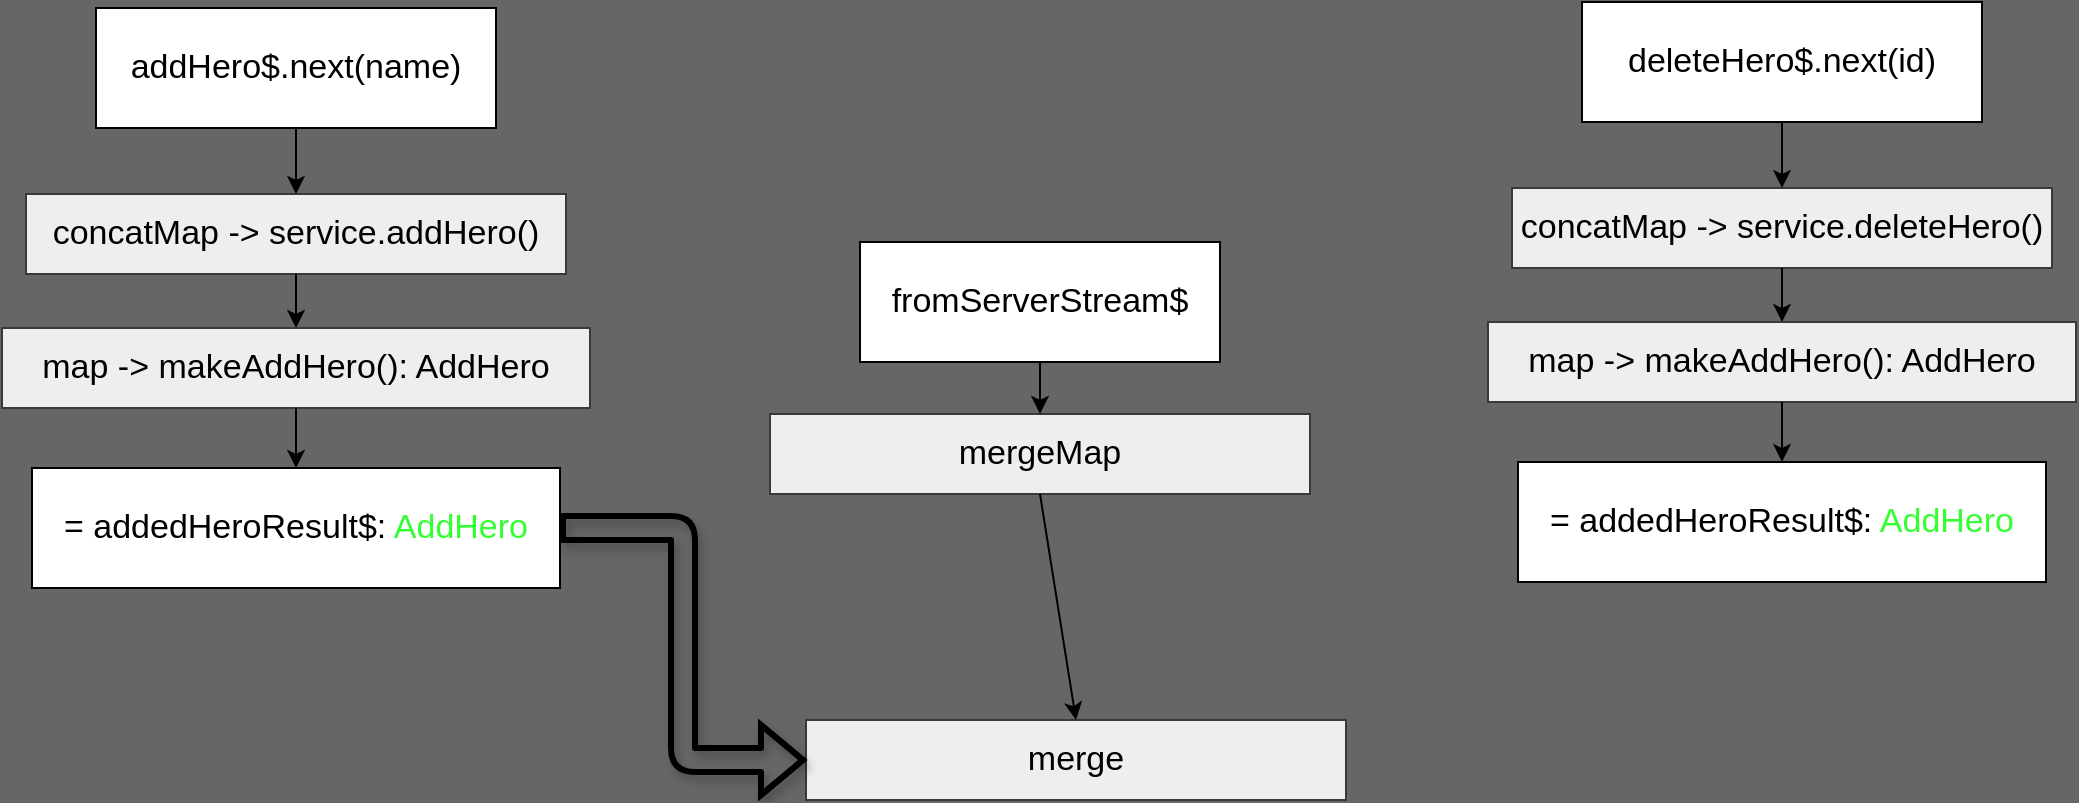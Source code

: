 <mxfile>
    <diagram id="_HI-ZCXc5aMtmLZJUmlw" name="Page-1">
        <mxGraphModel dx="1540" dy="1067" grid="0" gridSize="10" guides="1" tooltips="1" connect="1" arrows="1" fold="1" page="0" pageScale="1" pageWidth="827" pageHeight="1169" background="#666666" math="0" shadow="0">
            <root>
                <mxCell id="0"/>
                <mxCell id="1" parent="0"/>
                <mxCell id="2" value="fromServerStream$" style="whiteSpace=wrap;html=1;fontSize=17;" vertex="1" parent="1">
                    <mxGeometry x="261" y="-59" width="180" height="60" as="geometry"/>
                </mxCell>
                <mxCell id="JtPhZTcKICCbWqP8Aqum-13" value="" style="group" vertex="1" connectable="0" parent="1">
                    <mxGeometry x="575" y="-179" width="294" height="290" as="geometry"/>
                </mxCell>
                <mxCell id="4" value="deleteHero$.next(id)" style="whiteSpace=wrap;html=1;fontSize=17;" vertex="1" parent="JtPhZTcKICCbWqP8Aqum-13">
                    <mxGeometry x="47" width="200" height="60" as="geometry"/>
                </mxCell>
                <mxCell id="JtPhZTcKICCbWqP8Aqum-6" value="concatMap -&amp;gt; service.deleteHero()" style="whiteSpace=wrap;html=1;fontSize=17;fillColor=#eeeeee;strokeColor=#36393d;fontColor=#000000;" vertex="1" parent="JtPhZTcKICCbWqP8Aqum-13">
                    <mxGeometry x="12" y="93" width="270" height="40" as="geometry"/>
                </mxCell>
                <mxCell id="JtPhZTcKICCbWqP8Aqum-5" style="edgeStyle=none;html=1;exitX=0.5;exitY=1;exitDx=0;exitDy=0;fontSize=17;entryX=0.5;entryY=0;entryDx=0;entryDy=0;" edge="1" parent="JtPhZTcKICCbWqP8Aqum-13" source="4" target="JtPhZTcKICCbWqP8Aqum-6">
                    <mxGeometry relative="1" as="geometry">
                        <mxPoint x="147" y="88" as="targetPoint"/>
                    </mxGeometry>
                </mxCell>
                <mxCell id="JtPhZTcKICCbWqP8Aqum-8" style="edgeStyle=none;html=1;exitX=0.5;exitY=1;exitDx=0;exitDy=0;fontSize=17;entryX=0.5;entryY=0;entryDx=0;entryDy=0;" edge="1" parent="JtPhZTcKICCbWqP8Aqum-13" target="JtPhZTcKICCbWqP8Aqum-9" source="JtPhZTcKICCbWqP8Aqum-6">
                    <mxGeometry relative="1" as="geometry">
                        <mxPoint x="147" y="142" as="sourcePoint"/>
                        <mxPoint x="147" y="170" as="targetPoint"/>
                    </mxGeometry>
                </mxCell>
                <mxCell id="JtPhZTcKICCbWqP8Aqum-9" value="map -&amp;gt; makeAddHero(): AddHero" style="whiteSpace=wrap;html=1;fontSize=17;fillColor=#eeeeee;strokeColor=#36393d;fontColor=#000000;" vertex="1" parent="JtPhZTcKICCbWqP8Aqum-13">
                    <mxGeometry y="160" width="294" height="40" as="geometry"/>
                </mxCell>
                <mxCell id="JtPhZTcKICCbWqP8Aqum-11" value="= addedHeroResult$: &lt;font color=&quot;#33ff33&quot;&gt;AddHero&lt;/font&gt;" style="whiteSpace=wrap;html=1;fontSize=17;" vertex="1" parent="JtPhZTcKICCbWqP8Aqum-13">
                    <mxGeometry x="15" y="230" width="264" height="60" as="geometry"/>
                </mxCell>
                <mxCell id="JtPhZTcKICCbWqP8Aqum-12" style="edgeStyle=none;html=1;fontSize=17;entryX=0.5;entryY=0;entryDx=0;entryDy=0;exitX=0.5;exitY=1;exitDx=0;exitDy=0;" edge="1" parent="JtPhZTcKICCbWqP8Aqum-13" source="JtPhZTcKICCbWqP8Aqum-9" target="JtPhZTcKICCbWqP8Aqum-11">
                    <mxGeometry relative="1" as="geometry">
                        <mxPoint x="147" y="211" as="sourcePoint"/>
                        <mxPoint x="146.5" y="233" as="targetPoint"/>
                    </mxGeometry>
                </mxCell>
                <mxCell id="JtPhZTcKICCbWqP8Aqum-22" value="mergeMap" style="whiteSpace=wrap;html=1;fontSize=17;fillColor=#eeeeee;strokeColor=#36393d;fontColor=#000000;" vertex="1" parent="1">
                    <mxGeometry x="216" y="27" width="270" height="40" as="geometry"/>
                </mxCell>
                <mxCell id="JtPhZTcKICCbWqP8Aqum-26" value="merge" style="whiteSpace=wrap;html=1;fontSize=17;fillColor=#eeeeee;strokeColor=#36393d;fontColor=#000000;" vertex="1" parent="1">
                    <mxGeometry x="234" y="180" width="270" height="40" as="geometry"/>
                </mxCell>
                <mxCell id="JtPhZTcKICCbWqP8Aqum-27" style="edgeStyle=none;html=1;fontSize=17;exitX=0.5;exitY=1;exitDx=0;exitDy=0;entryX=0.5;entryY=0;entryDx=0;entryDy=0;" edge="1" parent="1" source="JtPhZTcKICCbWqP8Aqum-22" target="JtPhZTcKICCbWqP8Aqum-26">
                    <mxGeometry relative="1" as="geometry">
                        <mxPoint x="299" y="90" as="sourcePoint"/>
                        <mxPoint x="351" y="95" as="targetPoint"/>
                    </mxGeometry>
                </mxCell>
                <mxCell id="JtPhZTcKICCbWqP8Aqum-28" style="edgeStyle=none;html=1;fontSize=17;entryX=0.5;entryY=0;entryDx=0;entryDy=0;exitX=0.5;exitY=1;exitDx=0;exitDy=0;" edge="1" parent="1" source="2" target="JtPhZTcKICCbWqP8Aqum-22">
                    <mxGeometry relative="1" as="geometry">
                        <mxPoint x="350" y="-166" as="sourcePoint"/>
                        <mxPoint x="402" y="-101" as="targetPoint"/>
                    </mxGeometry>
                </mxCell>
                <mxCell id="JtPhZTcKICCbWqP8Aqum-15" value="addHero$.next(name)" style="whiteSpace=wrap;html=1;fontSize=17;" vertex="1" parent="1">
                    <mxGeometry x="-121" y="-176" width="200" height="60" as="geometry"/>
                </mxCell>
                <mxCell id="JtPhZTcKICCbWqP8Aqum-16" value="concatMap -&amp;gt; service.addHero()" style="whiteSpace=wrap;html=1;fontSize=17;fillColor=#eeeeee;strokeColor=#36393d;fontColor=#000000;" vertex="1" parent="1">
                    <mxGeometry x="-156" y="-83" width="270" height="40" as="geometry"/>
                </mxCell>
                <mxCell id="JtPhZTcKICCbWqP8Aqum-17" style="edgeStyle=none;html=1;exitX=0.5;exitY=1;exitDx=0;exitDy=0;fontSize=17;entryX=0.5;entryY=0;entryDx=0;entryDy=0;" edge="1" parent="1" source="JtPhZTcKICCbWqP8Aqum-15" target="JtPhZTcKICCbWqP8Aqum-16">
                    <mxGeometry relative="1" as="geometry">
                        <mxPoint x="-21" y="-88" as="targetPoint"/>
                    </mxGeometry>
                </mxCell>
                <mxCell id="JtPhZTcKICCbWqP8Aqum-18" style="edgeStyle=none;html=1;exitX=0.5;exitY=1;exitDx=0;exitDy=0;fontSize=17;entryX=0.5;entryY=0;entryDx=0;entryDy=0;" edge="1" parent="1" source="JtPhZTcKICCbWqP8Aqum-16" target="JtPhZTcKICCbWqP8Aqum-19">
                    <mxGeometry relative="1" as="geometry">
                        <mxPoint x="-21" y="-34" as="sourcePoint"/>
                        <mxPoint x="-21" y="-6" as="targetPoint"/>
                    </mxGeometry>
                </mxCell>
                <mxCell id="JtPhZTcKICCbWqP8Aqum-19" value="map -&amp;gt; makeAddHero(): AddHero" style="whiteSpace=wrap;html=1;fontSize=17;fillColor=#eeeeee;strokeColor=#36393d;fontColor=#000000;" vertex="1" parent="1">
                    <mxGeometry x="-168" y="-16" width="294" height="40" as="geometry"/>
                </mxCell>
                <mxCell id="JtPhZTcKICCbWqP8Aqum-30" value="" style="edgeStyle=orthogonalEdgeStyle;shape=flexArrow;rounded=1;sketch=0;html=1;shadow=1;fontSize=17;fontColor=#33FF33;strokeWidth=3;entryX=0;entryY=0.5;entryDx=0;entryDy=0;" edge="1" parent="1" source="JtPhZTcKICCbWqP8Aqum-20" target="JtPhZTcKICCbWqP8Aqum-26">
                    <mxGeometry relative="1" as="geometry"/>
                </mxCell>
                <mxCell id="JtPhZTcKICCbWqP8Aqum-20" value="= addedHeroResult$: &lt;font color=&quot;#33ff33&quot;&gt;AddHero&lt;/font&gt;" style="whiteSpace=wrap;html=1;fontSize=17;" vertex="1" parent="1">
                    <mxGeometry x="-153" y="54" width="264" height="60" as="geometry"/>
                </mxCell>
                <mxCell id="JtPhZTcKICCbWqP8Aqum-21" style="edgeStyle=none;html=1;fontSize=17;entryX=0.5;entryY=0;entryDx=0;entryDy=0;exitX=0.5;exitY=1;exitDx=0;exitDy=0;" edge="1" parent="1" source="JtPhZTcKICCbWqP8Aqum-19" target="JtPhZTcKICCbWqP8Aqum-20">
                    <mxGeometry relative="1" as="geometry">
                        <mxPoint x="-21" y="35" as="sourcePoint"/>
                        <mxPoint x="-21.5" y="57" as="targetPoint"/>
                    </mxGeometry>
                </mxCell>
            </root>
        </mxGraphModel>
    </diagram>
</mxfile>